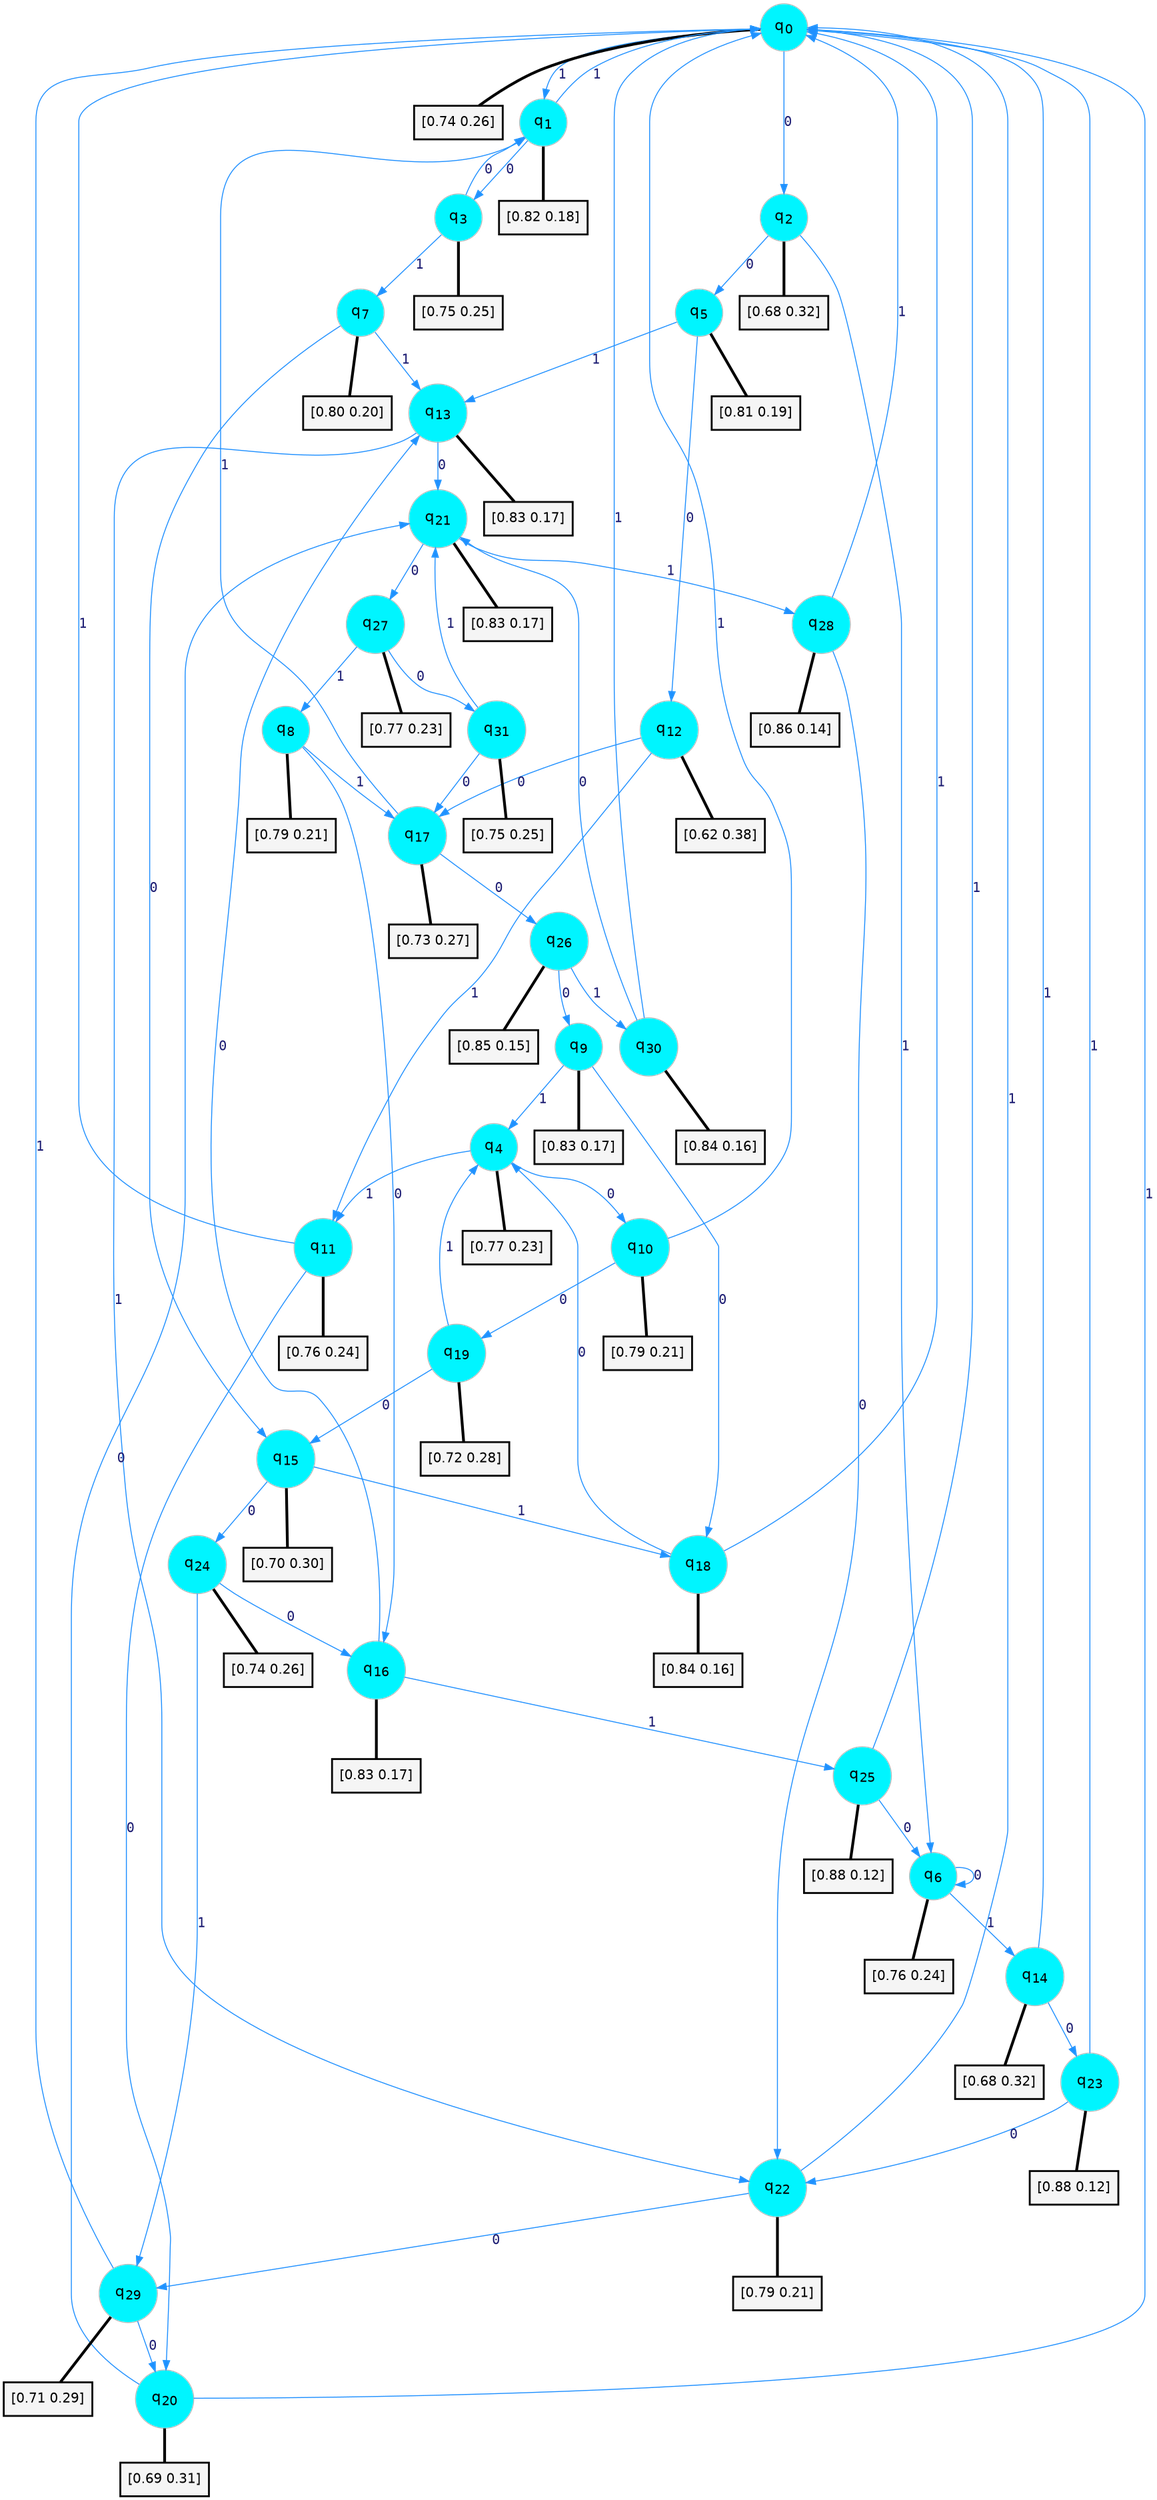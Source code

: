 digraph G {
graph [
bgcolor=transparent, dpi=300, rankdir=TD, size="40,25"];
node [
color=gray, fillcolor=turquoise1, fontcolor=black, fontname=Helvetica, fontsize=16, fontweight=bold, shape=circle, style=filled];
edge [
arrowsize=1, color=dodgerblue1, fontcolor=midnightblue, fontname=courier, fontweight=bold, penwidth=1, style=solid, weight=20];
0[label=<q<SUB>0</SUB>>];
1[label=<q<SUB>1</SUB>>];
2[label=<q<SUB>2</SUB>>];
3[label=<q<SUB>3</SUB>>];
4[label=<q<SUB>4</SUB>>];
5[label=<q<SUB>5</SUB>>];
6[label=<q<SUB>6</SUB>>];
7[label=<q<SUB>7</SUB>>];
8[label=<q<SUB>8</SUB>>];
9[label=<q<SUB>9</SUB>>];
10[label=<q<SUB>10</SUB>>];
11[label=<q<SUB>11</SUB>>];
12[label=<q<SUB>12</SUB>>];
13[label=<q<SUB>13</SUB>>];
14[label=<q<SUB>14</SUB>>];
15[label=<q<SUB>15</SUB>>];
16[label=<q<SUB>16</SUB>>];
17[label=<q<SUB>17</SUB>>];
18[label=<q<SUB>18</SUB>>];
19[label=<q<SUB>19</SUB>>];
20[label=<q<SUB>20</SUB>>];
21[label=<q<SUB>21</SUB>>];
22[label=<q<SUB>22</SUB>>];
23[label=<q<SUB>23</SUB>>];
24[label=<q<SUB>24</SUB>>];
25[label=<q<SUB>25</SUB>>];
26[label=<q<SUB>26</SUB>>];
27[label=<q<SUB>27</SUB>>];
28[label=<q<SUB>28</SUB>>];
29[label=<q<SUB>29</SUB>>];
30[label=<q<SUB>30</SUB>>];
31[label=<q<SUB>31</SUB>>];
32[label="[0.74 0.26]", shape=box,fontcolor=black, fontname=Helvetica, fontsize=14, penwidth=2, fillcolor=whitesmoke,color=black];
33[label="[0.82 0.18]", shape=box,fontcolor=black, fontname=Helvetica, fontsize=14, penwidth=2, fillcolor=whitesmoke,color=black];
34[label="[0.68 0.32]", shape=box,fontcolor=black, fontname=Helvetica, fontsize=14, penwidth=2, fillcolor=whitesmoke,color=black];
35[label="[0.75 0.25]", shape=box,fontcolor=black, fontname=Helvetica, fontsize=14, penwidth=2, fillcolor=whitesmoke,color=black];
36[label="[0.77 0.23]", shape=box,fontcolor=black, fontname=Helvetica, fontsize=14, penwidth=2, fillcolor=whitesmoke,color=black];
37[label="[0.81 0.19]", shape=box,fontcolor=black, fontname=Helvetica, fontsize=14, penwidth=2, fillcolor=whitesmoke,color=black];
38[label="[0.76 0.24]", shape=box,fontcolor=black, fontname=Helvetica, fontsize=14, penwidth=2, fillcolor=whitesmoke,color=black];
39[label="[0.80 0.20]", shape=box,fontcolor=black, fontname=Helvetica, fontsize=14, penwidth=2, fillcolor=whitesmoke,color=black];
40[label="[0.79 0.21]", shape=box,fontcolor=black, fontname=Helvetica, fontsize=14, penwidth=2, fillcolor=whitesmoke,color=black];
41[label="[0.83 0.17]", shape=box,fontcolor=black, fontname=Helvetica, fontsize=14, penwidth=2, fillcolor=whitesmoke,color=black];
42[label="[0.79 0.21]", shape=box,fontcolor=black, fontname=Helvetica, fontsize=14, penwidth=2, fillcolor=whitesmoke,color=black];
43[label="[0.76 0.24]", shape=box,fontcolor=black, fontname=Helvetica, fontsize=14, penwidth=2, fillcolor=whitesmoke,color=black];
44[label="[0.62 0.38]", shape=box,fontcolor=black, fontname=Helvetica, fontsize=14, penwidth=2, fillcolor=whitesmoke,color=black];
45[label="[0.83 0.17]", shape=box,fontcolor=black, fontname=Helvetica, fontsize=14, penwidth=2, fillcolor=whitesmoke,color=black];
46[label="[0.68 0.32]", shape=box,fontcolor=black, fontname=Helvetica, fontsize=14, penwidth=2, fillcolor=whitesmoke,color=black];
47[label="[0.70 0.30]", shape=box,fontcolor=black, fontname=Helvetica, fontsize=14, penwidth=2, fillcolor=whitesmoke,color=black];
48[label="[0.83 0.17]", shape=box,fontcolor=black, fontname=Helvetica, fontsize=14, penwidth=2, fillcolor=whitesmoke,color=black];
49[label="[0.73 0.27]", shape=box,fontcolor=black, fontname=Helvetica, fontsize=14, penwidth=2, fillcolor=whitesmoke,color=black];
50[label="[0.84 0.16]", shape=box,fontcolor=black, fontname=Helvetica, fontsize=14, penwidth=2, fillcolor=whitesmoke,color=black];
51[label="[0.72 0.28]", shape=box,fontcolor=black, fontname=Helvetica, fontsize=14, penwidth=2, fillcolor=whitesmoke,color=black];
52[label="[0.69 0.31]", shape=box,fontcolor=black, fontname=Helvetica, fontsize=14, penwidth=2, fillcolor=whitesmoke,color=black];
53[label="[0.83 0.17]", shape=box,fontcolor=black, fontname=Helvetica, fontsize=14, penwidth=2, fillcolor=whitesmoke,color=black];
54[label="[0.79 0.21]", shape=box,fontcolor=black, fontname=Helvetica, fontsize=14, penwidth=2, fillcolor=whitesmoke,color=black];
55[label="[0.88 0.12]", shape=box,fontcolor=black, fontname=Helvetica, fontsize=14, penwidth=2, fillcolor=whitesmoke,color=black];
56[label="[0.74 0.26]", shape=box,fontcolor=black, fontname=Helvetica, fontsize=14, penwidth=2, fillcolor=whitesmoke,color=black];
57[label="[0.88 0.12]", shape=box,fontcolor=black, fontname=Helvetica, fontsize=14, penwidth=2, fillcolor=whitesmoke,color=black];
58[label="[0.85 0.15]", shape=box,fontcolor=black, fontname=Helvetica, fontsize=14, penwidth=2, fillcolor=whitesmoke,color=black];
59[label="[0.77 0.23]", shape=box,fontcolor=black, fontname=Helvetica, fontsize=14, penwidth=2, fillcolor=whitesmoke,color=black];
60[label="[0.86 0.14]", shape=box,fontcolor=black, fontname=Helvetica, fontsize=14, penwidth=2, fillcolor=whitesmoke,color=black];
61[label="[0.71 0.29]", shape=box,fontcolor=black, fontname=Helvetica, fontsize=14, penwidth=2, fillcolor=whitesmoke,color=black];
62[label="[0.84 0.16]", shape=box,fontcolor=black, fontname=Helvetica, fontsize=14, penwidth=2, fillcolor=whitesmoke,color=black];
63[label="[0.75 0.25]", shape=box,fontcolor=black, fontname=Helvetica, fontsize=14, penwidth=2, fillcolor=whitesmoke,color=black];
0->2 [label=0];
0->1 [label=1];
0->32 [arrowhead=none, penwidth=3,color=black];
1->3 [label=0];
1->0 [label=1];
1->33 [arrowhead=none, penwidth=3,color=black];
2->5 [label=0];
2->6 [label=1];
2->34 [arrowhead=none, penwidth=3,color=black];
3->1 [label=0];
3->7 [label=1];
3->35 [arrowhead=none, penwidth=3,color=black];
4->10 [label=0];
4->11 [label=1];
4->36 [arrowhead=none, penwidth=3,color=black];
5->12 [label=0];
5->13 [label=1];
5->37 [arrowhead=none, penwidth=3,color=black];
6->6 [label=0];
6->14 [label=1];
6->38 [arrowhead=none, penwidth=3,color=black];
7->15 [label=0];
7->13 [label=1];
7->39 [arrowhead=none, penwidth=3,color=black];
8->16 [label=0];
8->17 [label=1];
8->40 [arrowhead=none, penwidth=3,color=black];
9->18 [label=0];
9->4 [label=1];
9->41 [arrowhead=none, penwidth=3,color=black];
10->19 [label=0];
10->0 [label=1];
10->42 [arrowhead=none, penwidth=3,color=black];
11->20 [label=0];
11->0 [label=1];
11->43 [arrowhead=none, penwidth=3,color=black];
12->17 [label=0];
12->11 [label=1];
12->44 [arrowhead=none, penwidth=3,color=black];
13->21 [label=0];
13->22 [label=1];
13->45 [arrowhead=none, penwidth=3,color=black];
14->23 [label=0];
14->0 [label=1];
14->46 [arrowhead=none, penwidth=3,color=black];
15->24 [label=0];
15->18 [label=1];
15->47 [arrowhead=none, penwidth=3,color=black];
16->13 [label=0];
16->25 [label=1];
16->48 [arrowhead=none, penwidth=3,color=black];
17->26 [label=0];
17->1 [label=1];
17->49 [arrowhead=none, penwidth=3,color=black];
18->4 [label=0];
18->0 [label=1];
18->50 [arrowhead=none, penwidth=3,color=black];
19->15 [label=0];
19->4 [label=1];
19->51 [arrowhead=none, penwidth=3,color=black];
20->21 [label=0];
20->0 [label=1];
20->52 [arrowhead=none, penwidth=3,color=black];
21->27 [label=0];
21->28 [label=1];
21->53 [arrowhead=none, penwidth=3,color=black];
22->29 [label=0];
22->0 [label=1];
22->54 [arrowhead=none, penwidth=3,color=black];
23->22 [label=0];
23->0 [label=1];
23->55 [arrowhead=none, penwidth=3,color=black];
24->16 [label=0];
24->29 [label=1];
24->56 [arrowhead=none, penwidth=3,color=black];
25->6 [label=0];
25->0 [label=1];
25->57 [arrowhead=none, penwidth=3,color=black];
26->9 [label=0];
26->30 [label=1];
26->58 [arrowhead=none, penwidth=3,color=black];
27->31 [label=0];
27->8 [label=1];
27->59 [arrowhead=none, penwidth=3,color=black];
28->22 [label=0];
28->0 [label=1];
28->60 [arrowhead=none, penwidth=3,color=black];
29->20 [label=0];
29->0 [label=1];
29->61 [arrowhead=none, penwidth=3,color=black];
30->21 [label=0];
30->0 [label=1];
30->62 [arrowhead=none, penwidth=3,color=black];
31->17 [label=0];
31->21 [label=1];
31->63 [arrowhead=none, penwidth=3,color=black];
}

